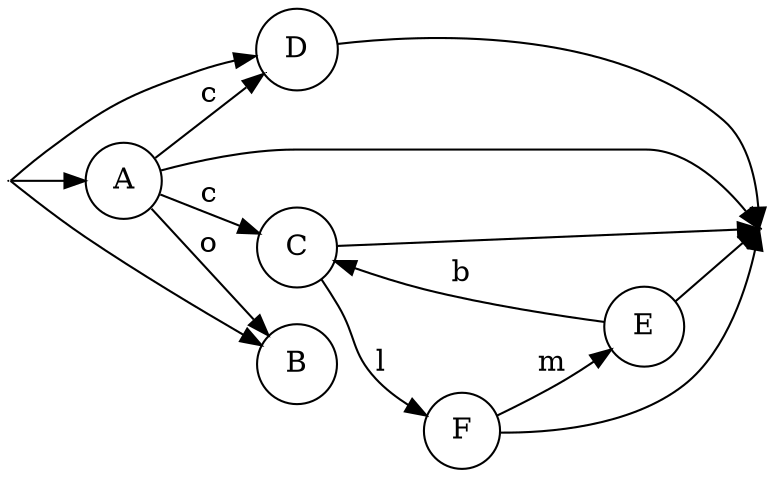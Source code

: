 digraph Automate {
    rankdir=LR;
    node[shape=point, width=0]start;
    node[shape=point, width=0]final;
    node[shape=circle]A,B,C,D,E,F;   
    E,C,F,D,A->final;
    start->A,B,D;
    A->B [label="o"];
    A->C [label="c"];
    C->F [label="l"];
    E->C [label="b"];
    A->D [label="c"];
    F->E [label="m"];
}